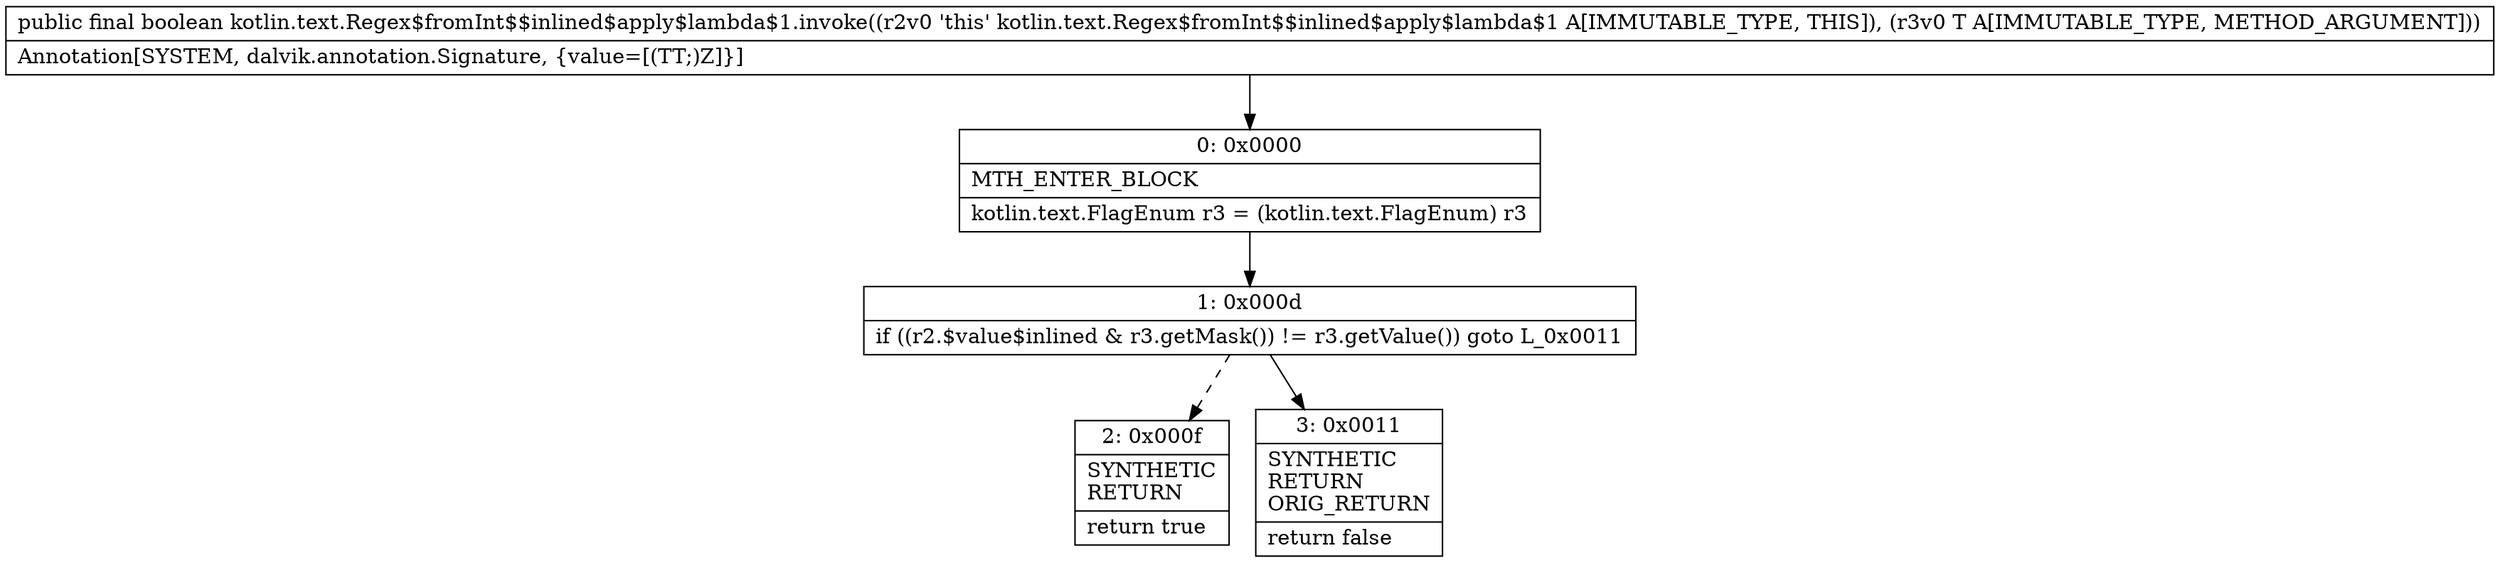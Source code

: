 digraph "CFG forkotlin.text.Regex$fromInt$$inlined$apply$lambda$1.invoke(Ljava\/lang\/Enum;)Z" {
Node_0 [shape=record,label="{0\:\ 0x0000|MTH_ENTER_BLOCK\l|kotlin.text.FlagEnum r3 = (kotlin.text.FlagEnum) r3\l}"];
Node_1 [shape=record,label="{1\:\ 0x000d|if ((r2.$value$inlined & r3.getMask()) != r3.getValue()) goto L_0x0011\l}"];
Node_2 [shape=record,label="{2\:\ 0x000f|SYNTHETIC\lRETURN\l|return true\l}"];
Node_3 [shape=record,label="{3\:\ 0x0011|SYNTHETIC\lRETURN\lORIG_RETURN\l|return false\l}"];
MethodNode[shape=record,label="{public final boolean kotlin.text.Regex$fromInt$$inlined$apply$lambda$1.invoke((r2v0 'this' kotlin.text.Regex$fromInt$$inlined$apply$lambda$1 A[IMMUTABLE_TYPE, THIS]), (r3v0 T A[IMMUTABLE_TYPE, METHOD_ARGUMENT]))  | Annotation[SYSTEM, dalvik.annotation.Signature, \{value=[(TT;)Z]\}]\l}"];
MethodNode -> Node_0;
Node_0 -> Node_1;
Node_1 -> Node_2[style=dashed];
Node_1 -> Node_3;
}

